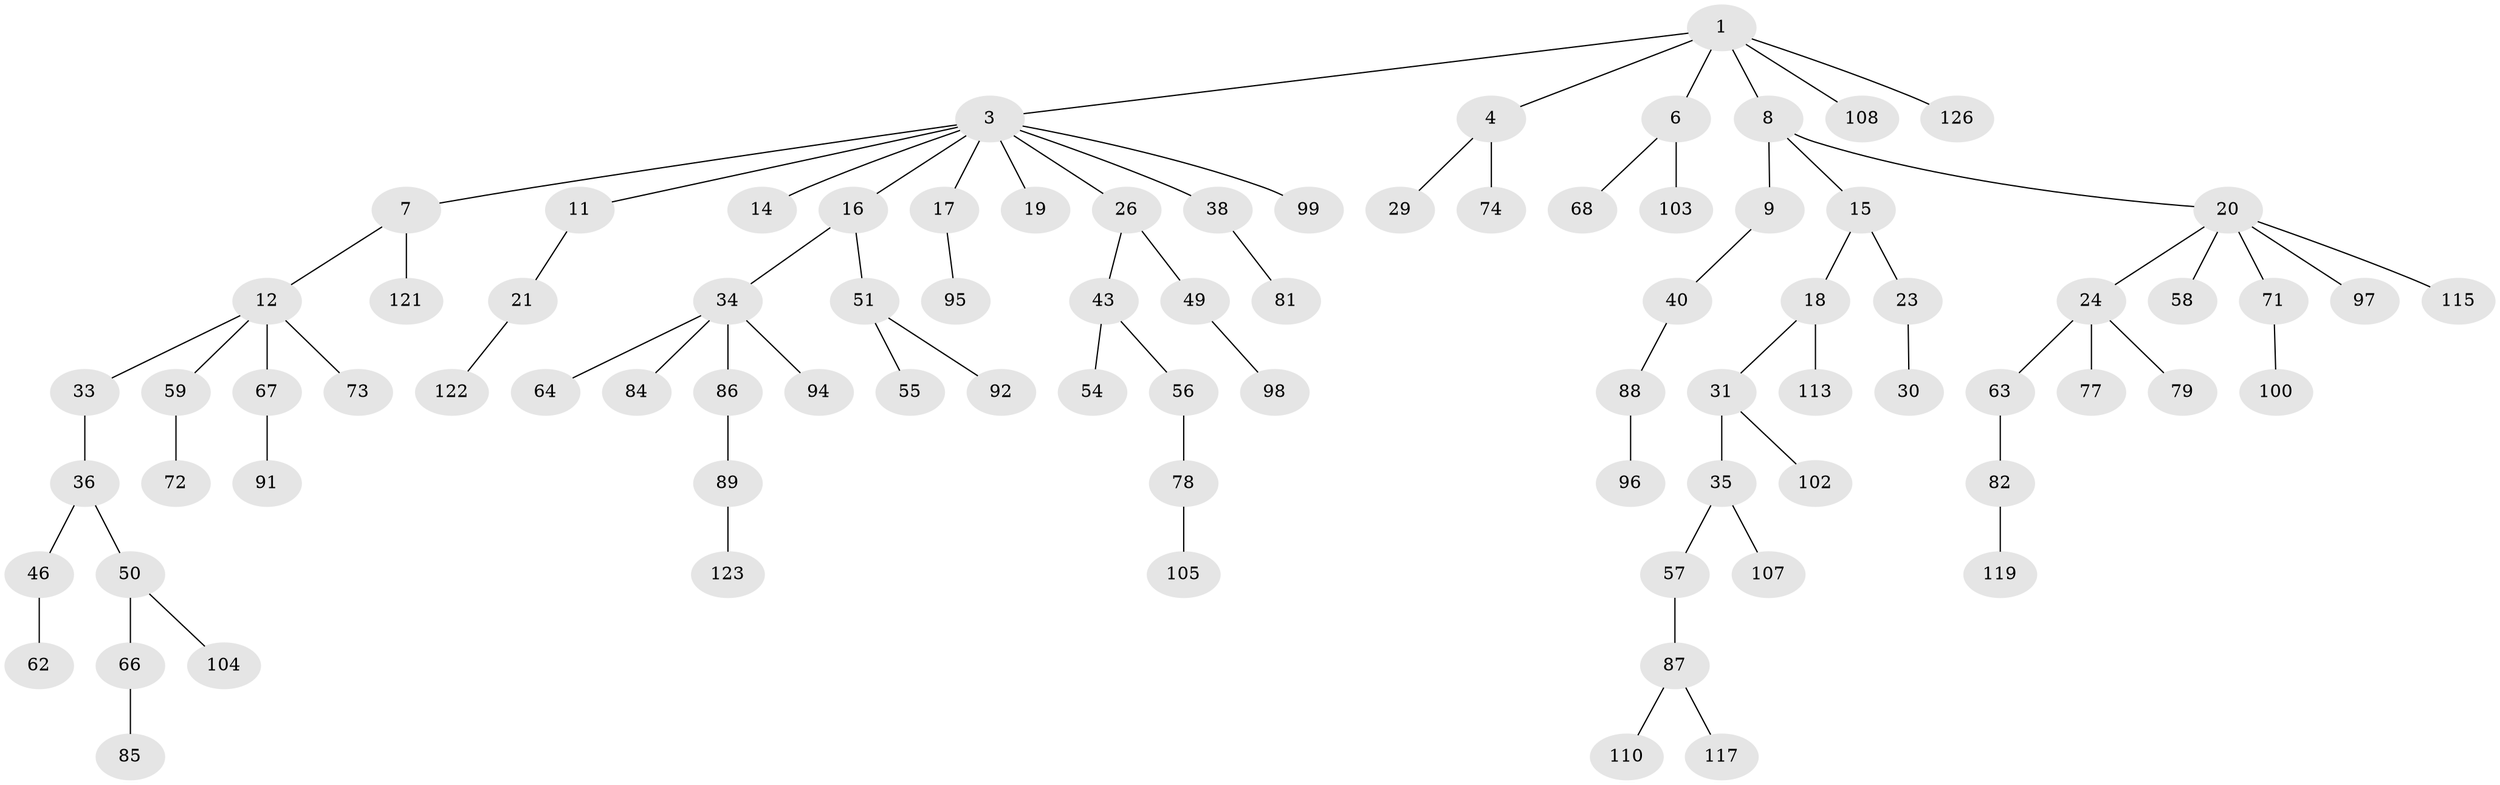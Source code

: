 // Generated by graph-tools (version 1.1) at 2025/52/02/27/25 19:52:09]
// undirected, 85 vertices, 84 edges
graph export_dot {
graph [start="1"]
  node [color=gray90,style=filled];
  1 [super="+2"];
  3 [super="+5"];
  4 [super="+25"];
  6 [super="+10"];
  7 [super="+116"];
  8 [super="+32"];
  9 [super="+27"];
  11;
  12 [super="+13"];
  14;
  15 [super="+28"];
  16 [super="+111"];
  17 [super="+47"];
  18 [super="+22"];
  19;
  20 [super="+69"];
  21 [super="+42"];
  23 [super="+70"];
  24 [super="+39"];
  26 [super="+37"];
  29 [super="+83"];
  30 [super="+44"];
  31 [super="+80"];
  33;
  34 [super="+48"];
  35 [super="+53"];
  36 [super="+45"];
  38 [super="+41"];
  40 [super="+124"];
  43;
  46;
  49 [super="+52"];
  50 [super="+61"];
  51 [super="+60"];
  54 [super="+75"];
  55;
  56;
  57;
  58;
  59 [super="+65"];
  62 [super="+90"];
  63;
  64;
  66 [super="+120"];
  67 [super="+76"];
  68;
  71;
  72 [super="+101"];
  73 [super="+109"];
  74;
  77;
  78 [super="+93"];
  79;
  81;
  82 [super="+127"];
  84;
  85;
  86;
  87 [super="+125"];
  88;
  89;
  91;
  92;
  94 [super="+112"];
  95;
  96 [super="+114"];
  97;
  98;
  99;
  100 [super="+106"];
  102;
  103;
  104;
  105;
  107;
  108;
  110;
  113;
  115 [super="+118"];
  117;
  119;
  121;
  122;
  123;
  126;
  1 -- 126;
  1 -- 3;
  1 -- 4;
  1 -- 6;
  1 -- 8;
  1 -- 108;
  3 -- 7;
  3 -- 17;
  3 -- 26;
  3 -- 38;
  3 -- 16;
  3 -- 99;
  3 -- 19;
  3 -- 11;
  3 -- 14;
  4 -- 29;
  4 -- 74;
  6 -- 103;
  6 -- 68;
  7 -- 12;
  7 -- 121;
  8 -- 9;
  8 -- 15;
  8 -- 20;
  9 -- 40;
  11 -- 21;
  12 -- 33;
  12 -- 59;
  12 -- 67;
  12 -- 73;
  15 -- 18;
  15 -- 23;
  16 -- 34;
  16 -- 51;
  17 -- 95;
  18 -- 113;
  18 -- 31;
  20 -- 24;
  20 -- 58;
  20 -- 71;
  20 -- 97;
  20 -- 115;
  21 -- 122;
  23 -- 30;
  24 -- 77;
  24 -- 63;
  24 -- 79;
  26 -- 43;
  26 -- 49;
  31 -- 35;
  31 -- 102;
  33 -- 36;
  34 -- 64;
  34 -- 84;
  34 -- 86;
  34 -- 94;
  35 -- 107;
  35 -- 57;
  36 -- 50;
  36 -- 46;
  38 -- 81;
  40 -- 88;
  43 -- 54;
  43 -- 56;
  46 -- 62;
  49 -- 98;
  50 -- 104;
  50 -- 66;
  51 -- 55;
  51 -- 92;
  56 -- 78;
  57 -- 87;
  59 -- 72;
  63 -- 82;
  66 -- 85;
  67 -- 91;
  71 -- 100;
  78 -- 105;
  82 -- 119;
  86 -- 89;
  87 -- 110;
  87 -- 117;
  88 -- 96;
  89 -- 123;
}
